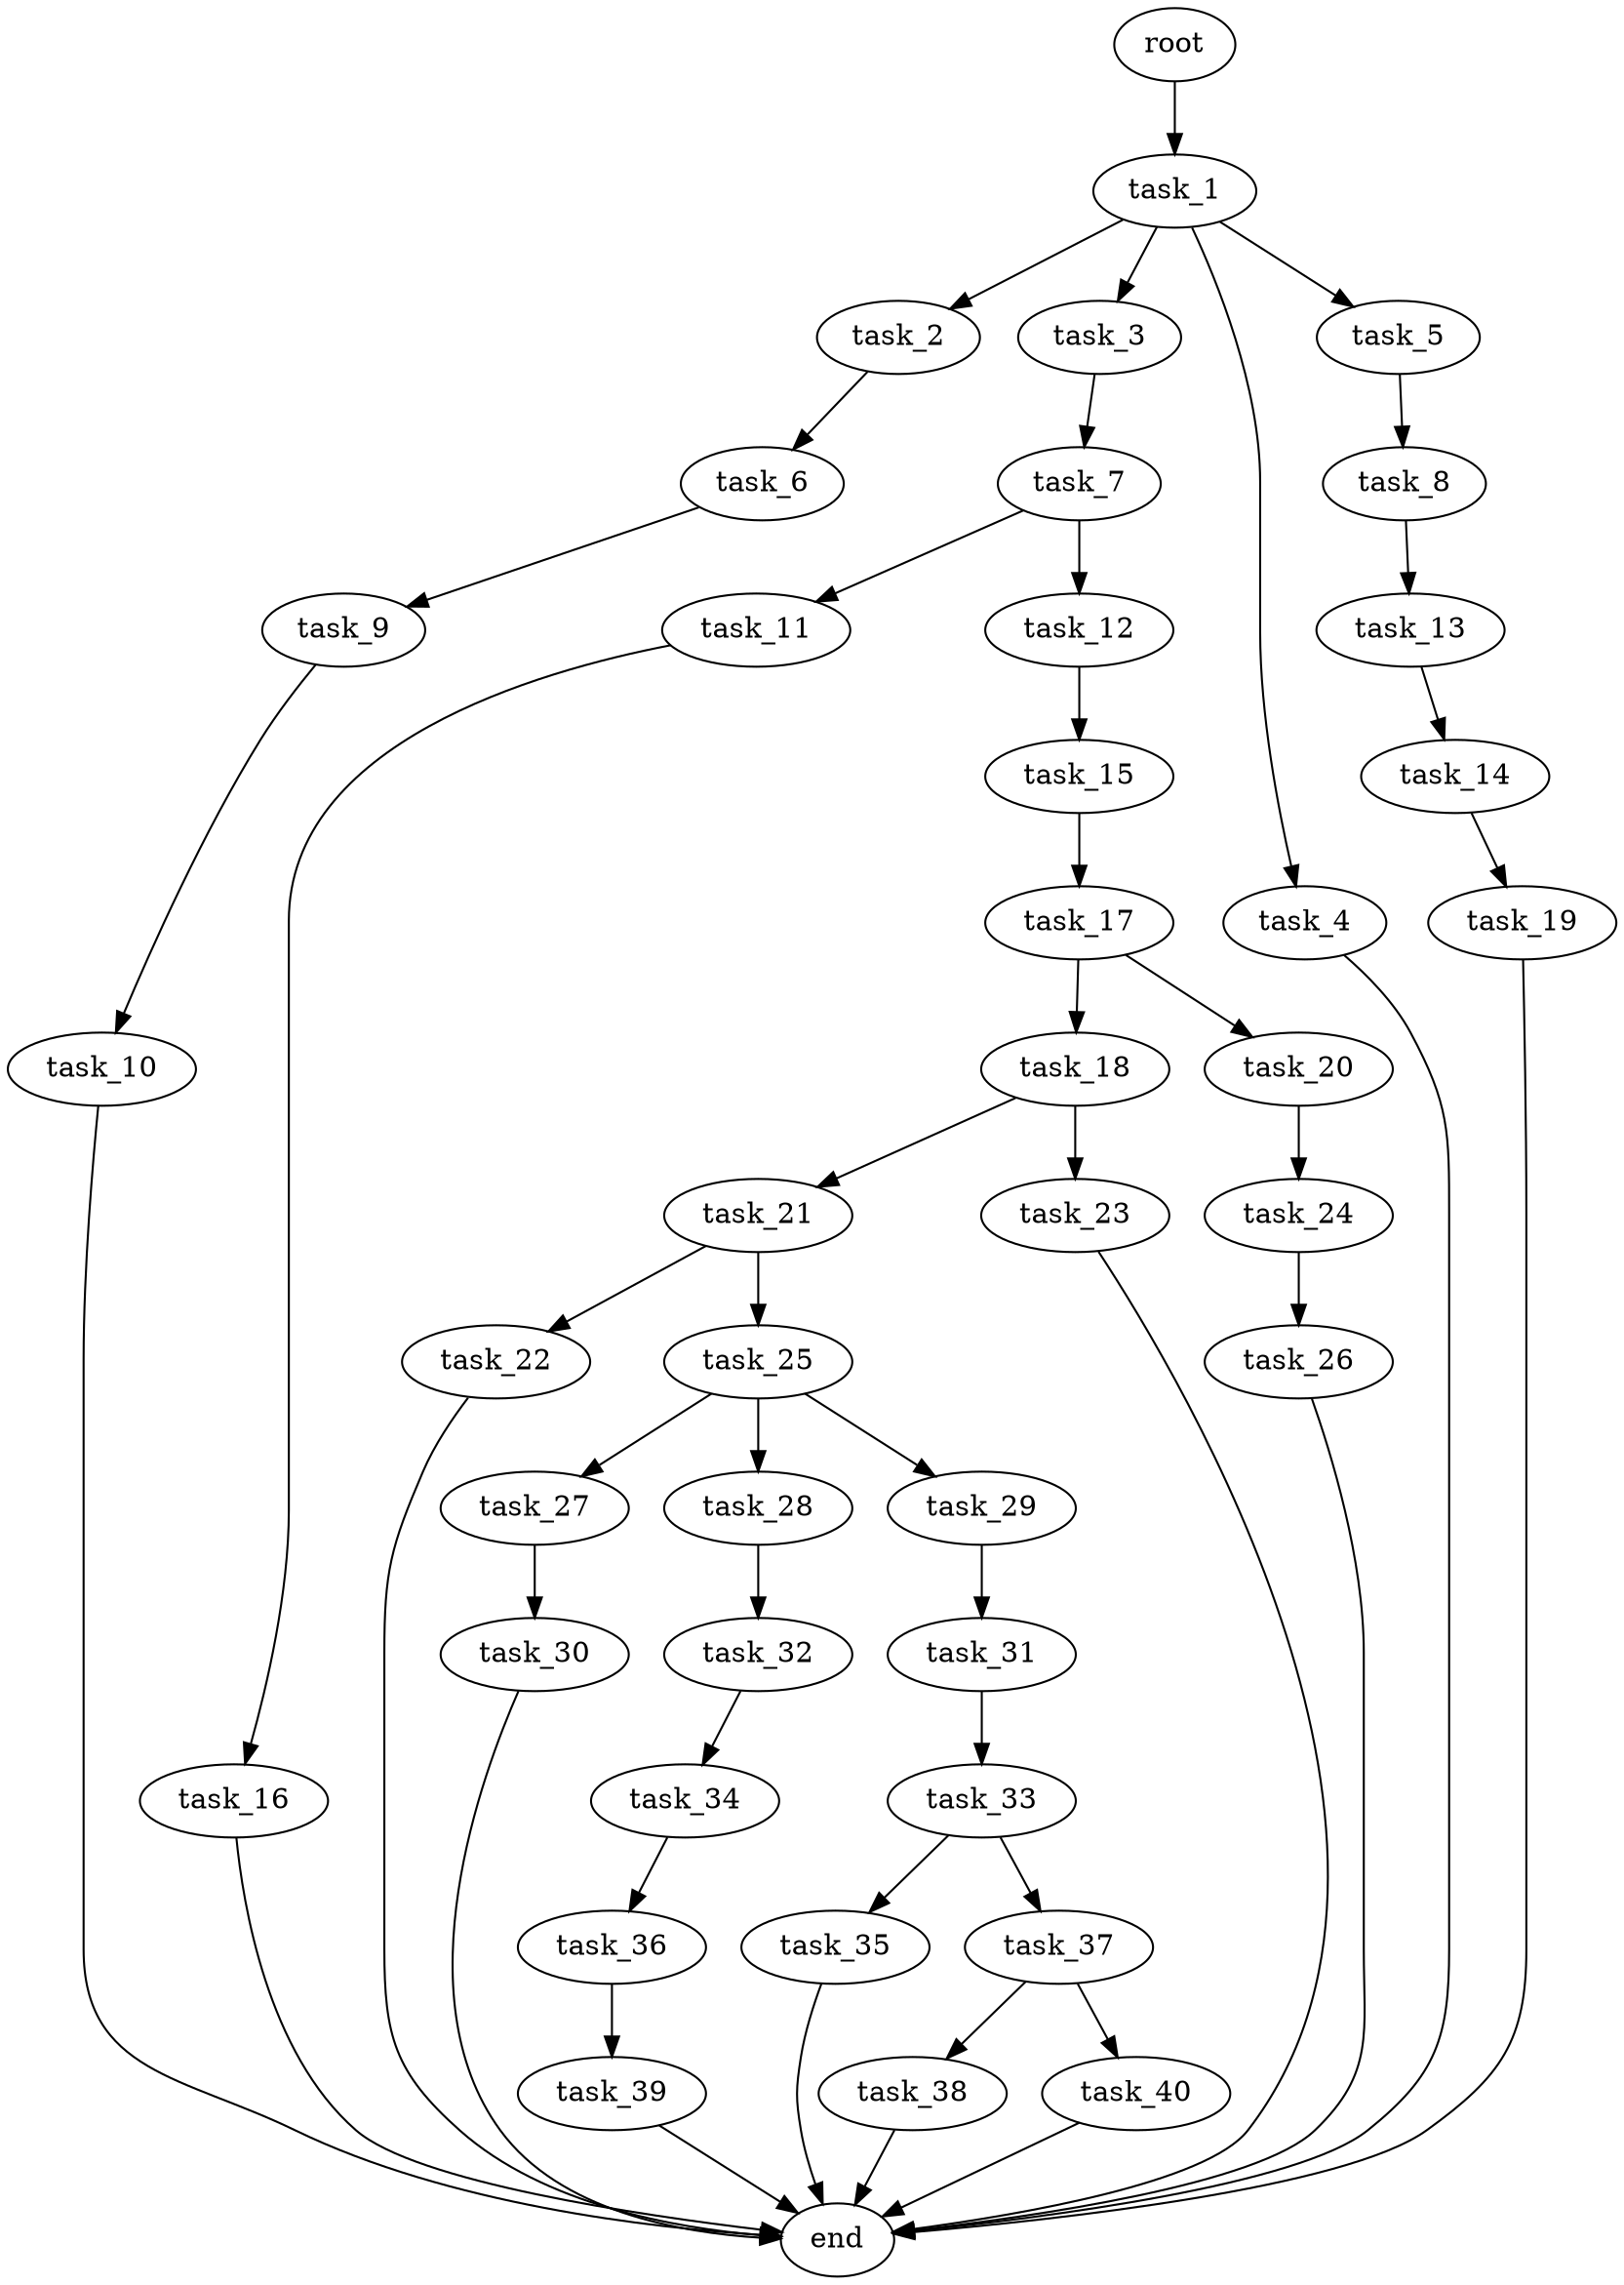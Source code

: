 digraph G {
  root [size="0.000000e+00"];
  task_1 [size="6.101477e+09"];
  task_2 [size="9.932083e+10"];
  task_3 [size="3.145706e+10"];
  task_4 [size="5.788173e+10"];
  task_5 [size="1.329316e+10"];
  task_6 [size="4.793933e+10"];
  task_7 [size="2.743134e+10"];
  task_8 [size="4.494692e+10"];
  task_9 [size="1.376165e+10"];
  task_10 [size="3.769045e+10"];
  task_11 [size="3.652554e+09"];
  task_12 [size="8.963276e+09"];
  task_13 [size="7.289265e+10"];
  task_14 [size="5.982575e+10"];
  task_15 [size="7.477242e+10"];
  task_16 [size="3.814004e+10"];
  task_17 [size="2.527080e+10"];
  task_18 [size="2.678728e+10"];
  task_19 [size="9.045681e+10"];
  task_20 [size="8.316584e+10"];
  task_21 [size="6.487326e+10"];
  task_22 [size="5.924337e+10"];
  task_23 [size="1.628178e+10"];
  task_24 [size="2.355423e+10"];
  task_25 [size="5.680564e+10"];
  task_26 [size="1.032930e+10"];
  task_27 [size="9.757883e+10"];
  task_28 [size="9.853320e+10"];
  task_29 [size="6.595650e+10"];
  task_30 [size="5.000192e+10"];
  task_31 [size="3.919580e+10"];
  task_32 [size="8.169297e+10"];
  task_33 [size="9.437071e+10"];
  task_34 [size="5.666246e+10"];
  task_35 [size="9.834071e+10"];
  task_36 [size="5.171294e+10"];
  task_37 [size="5.147325e+10"];
  task_38 [size="4.947117e+09"];
  task_39 [size="5.781163e+10"];
  task_40 [size="9.241306e+10"];
  end [size="0.000000e+00"];

  root -> task_1 [size="1.000000e-12"];
  task_1 -> task_2 [size="9.932083e+08"];
  task_1 -> task_3 [size="3.145706e+08"];
  task_1 -> task_4 [size="5.788173e+08"];
  task_1 -> task_5 [size="1.329316e+08"];
  task_2 -> task_6 [size="4.793933e+08"];
  task_3 -> task_7 [size="2.743134e+08"];
  task_4 -> end [size="1.000000e-12"];
  task_5 -> task_8 [size="4.494692e+08"];
  task_6 -> task_9 [size="1.376165e+08"];
  task_7 -> task_11 [size="3.652554e+07"];
  task_7 -> task_12 [size="8.963276e+07"];
  task_8 -> task_13 [size="7.289265e+08"];
  task_9 -> task_10 [size="3.769045e+08"];
  task_10 -> end [size="1.000000e-12"];
  task_11 -> task_16 [size="3.814004e+08"];
  task_12 -> task_15 [size="7.477242e+08"];
  task_13 -> task_14 [size="5.982575e+08"];
  task_14 -> task_19 [size="9.045681e+08"];
  task_15 -> task_17 [size="2.527080e+08"];
  task_16 -> end [size="1.000000e-12"];
  task_17 -> task_18 [size="2.678728e+08"];
  task_17 -> task_20 [size="8.316584e+08"];
  task_18 -> task_21 [size="6.487326e+08"];
  task_18 -> task_23 [size="1.628178e+08"];
  task_19 -> end [size="1.000000e-12"];
  task_20 -> task_24 [size="2.355423e+08"];
  task_21 -> task_22 [size="5.924337e+08"];
  task_21 -> task_25 [size="5.680564e+08"];
  task_22 -> end [size="1.000000e-12"];
  task_23 -> end [size="1.000000e-12"];
  task_24 -> task_26 [size="1.032930e+08"];
  task_25 -> task_27 [size="9.757883e+08"];
  task_25 -> task_28 [size="9.853320e+08"];
  task_25 -> task_29 [size="6.595650e+08"];
  task_26 -> end [size="1.000000e-12"];
  task_27 -> task_30 [size="5.000192e+08"];
  task_28 -> task_32 [size="8.169297e+08"];
  task_29 -> task_31 [size="3.919580e+08"];
  task_30 -> end [size="1.000000e-12"];
  task_31 -> task_33 [size="9.437071e+08"];
  task_32 -> task_34 [size="5.666246e+08"];
  task_33 -> task_35 [size="9.834071e+08"];
  task_33 -> task_37 [size="5.147325e+08"];
  task_34 -> task_36 [size="5.171294e+08"];
  task_35 -> end [size="1.000000e-12"];
  task_36 -> task_39 [size="5.781163e+08"];
  task_37 -> task_38 [size="4.947117e+07"];
  task_37 -> task_40 [size="9.241306e+08"];
  task_38 -> end [size="1.000000e-12"];
  task_39 -> end [size="1.000000e-12"];
  task_40 -> end [size="1.000000e-12"];
}
